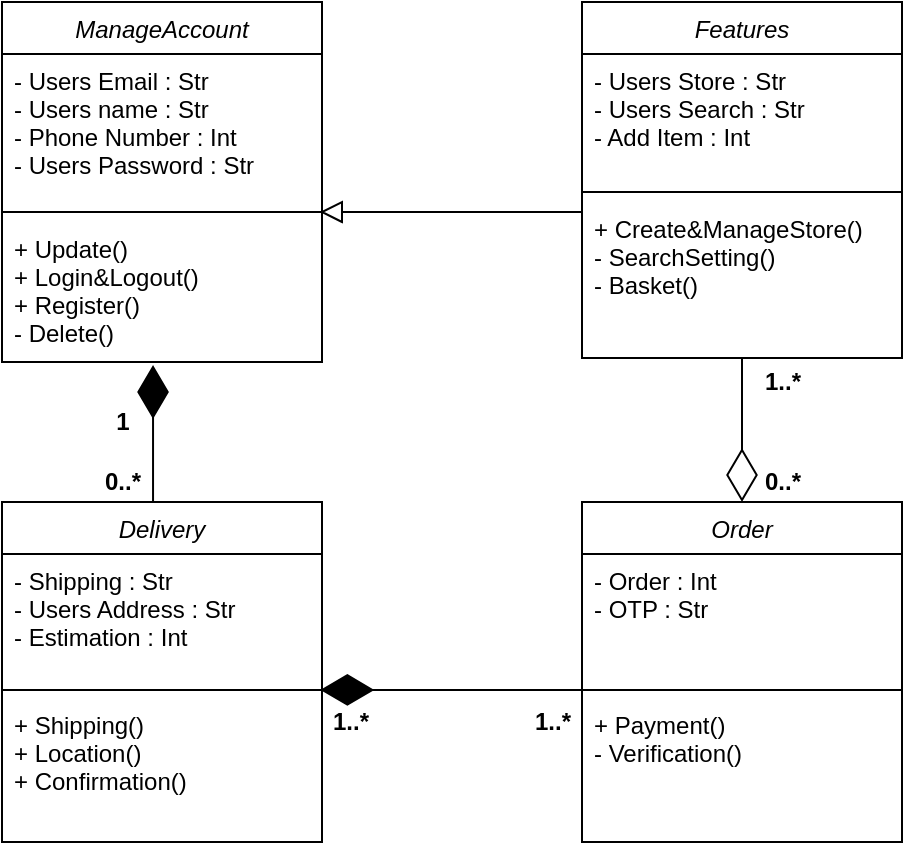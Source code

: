 <mxfile version="15.9.6" type="github">
  <diagram id="C5RBs43oDa-KdzZeNtuy" name="Page-1">
    <mxGraphModel dx="1128" dy="554" grid="1" gridSize="10" guides="1" tooltips="1" connect="1" arrows="1" fold="1" page="1" pageScale="1" pageWidth="827" pageHeight="1169" math="0" shadow="0">
      <root>
        <mxCell id="WIyWlLk6GJQsqaUBKTNV-0" />
        <mxCell id="WIyWlLk6GJQsqaUBKTNV-1" parent="WIyWlLk6GJQsqaUBKTNV-0" />
        <mxCell id="zkfFHV4jXpPFQw0GAbJ--0" value="ManageAccount" style="swimlane;fontStyle=2;align=center;verticalAlign=top;childLayout=stackLayout;horizontal=1;startSize=26;horizontalStack=0;resizeParent=1;resizeLast=0;collapsible=1;marginBottom=0;rounded=0;shadow=0;strokeWidth=1;" parent="WIyWlLk6GJQsqaUBKTNV-1" vertex="1">
          <mxGeometry x="220" y="120" width="160" height="180" as="geometry">
            <mxRectangle x="230" y="140" width="160" height="26" as="alternateBounds" />
          </mxGeometry>
        </mxCell>
        <mxCell id="zkfFHV4jXpPFQw0GAbJ--1" value="- Users Email : Str&#xa;- Users name : Str&#xa;- Phone Number : Int&#xa;- Users Password : Str&#xa;" style="text;align=left;verticalAlign=top;spacingLeft=4;spacingRight=4;overflow=hidden;rotatable=0;points=[[0,0.5],[1,0.5]];portConstraint=eastwest;" parent="zkfFHV4jXpPFQw0GAbJ--0" vertex="1">
          <mxGeometry y="26" width="160" height="74" as="geometry" />
        </mxCell>
        <mxCell id="zkfFHV4jXpPFQw0GAbJ--4" value="" style="line;html=1;strokeWidth=1;align=left;verticalAlign=middle;spacingTop=-1;spacingLeft=3;spacingRight=3;rotatable=0;labelPosition=right;points=[];portConstraint=eastwest;" parent="zkfFHV4jXpPFQw0GAbJ--0" vertex="1">
          <mxGeometry y="100" width="160" height="10" as="geometry" />
        </mxCell>
        <mxCell id="zkfFHV4jXpPFQw0GAbJ--5" value="+ Update()&#xa;+ Login&amp;Logout()&#xa;+ Register()&#xa;- Delete() " style="text;align=left;verticalAlign=top;spacingLeft=4;spacingRight=4;overflow=hidden;rotatable=0;points=[[0,0.5],[1,0.5]];portConstraint=eastwest;" parent="zkfFHV4jXpPFQw0GAbJ--0" vertex="1">
          <mxGeometry y="110" width="160" height="70" as="geometry" />
        </mxCell>
        <mxCell id="Okedjhi1JaCFOvDDsmDa-0" value="Features" style="swimlane;fontStyle=2;align=center;verticalAlign=top;childLayout=stackLayout;horizontal=1;startSize=26;horizontalStack=0;resizeParent=1;resizeLast=0;collapsible=1;marginBottom=0;rounded=0;shadow=0;strokeWidth=1;" parent="WIyWlLk6GJQsqaUBKTNV-1" vertex="1">
          <mxGeometry x="510" y="120" width="160" height="178" as="geometry">
            <mxRectangle x="230" y="140" width="160" height="26" as="alternateBounds" />
          </mxGeometry>
        </mxCell>
        <mxCell id="Okedjhi1JaCFOvDDsmDa-1" value="- Users Store : Str&#xa;- Users Search : Str&#xa;- Add Item : Int&#xa;" style="text;align=left;verticalAlign=top;spacingLeft=4;spacingRight=4;overflow=hidden;rotatable=0;points=[[0,0.5],[1,0.5]];portConstraint=eastwest;" parent="Okedjhi1JaCFOvDDsmDa-0" vertex="1">
          <mxGeometry y="26" width="160" height="64" as="geometry" />
        </mxCell>
        <mxCell id="Okedjhi1JaCFOvDDsmDa-4" value="" style="line;html=1;strokeWidth=1;align=left;verticalAlign=middle;spacingTop=-1;spacingLeft=3;spacingRight=3;rotatable=0;labelPosition=right;points=[];portConstraint=eastwest;" parent="Okedjhi1JaCFOvDDsmDa-0" vertex="1">
          <mxGeometry y="90" width="160" height="10" as="geometry" />
        </mxCell>
        <mxCell id="Okedjhi1JaCFOvDDsmDa-5" value="+ Create&amp;ManageStore()&#xa;- SearchSetting()&#xa;- Basket()" style="text;align=left;verticalAlign=top;spacingLeft=4;spacingRight=4;overflow=hidden;rotatable=0;points=[[0,0.5],[1,0.5]];portConstraint=eastwest;" parent="Okedjhi1JaCFOvDDsmDa-0" vertex="1">
          <mxGeometry y="100" width="160" height="58" as="geometry" />
        </mxCell>
        <mxCell id="Okedjhi1JaCFOvDDsmDa-6" value="" style="resizable=0;align=left;verticalAlign=bottom;labelBackgroundColor=none;fontSize=12;direction=south;fontStyle=1" parent="WIyWlLk6GJQsqaUBKTNV-1" connectable="0" vertex="1">
          <mxGeometry x="460.0" y="380" as="geometry">
            <mxPoint x="149" y="-11" as="offset" />
          </mxGeometry>
        </mxCell>
        <mxCell id="Okedjhi1JaCFOvDDsmDa-7" value="Order" style="swimlane;fontStyle=2;align=center;verticalAlign=top;childLayout=stackLayout;horizontal=1;startSize=26;horizontalStack=0;resizeParent=1;resizeLast=0;collapsible=1;marginBottom=0;rounded=0;shadow=0;strokeWidth=1;" parent="WIyWlLk6GJQsqaUBKTNV-1" vertex="1">
          <mxGeometry x="510" y="370" width="160" height="170" as="geometry">
            <mxRectangle x="510" y="370" width="160" height="26" as="alternateBounds" />
          </mxGeometry>
        </mxCell>
        <mxCell id="Okedjhi1JaCFOvDDsmDa-8" value="- Order : Int&#xa;- OTP : Str" style="text;align=left;verticalAlign=top;spacingLeft=4;spacingRight=4;overflow=hidden;rotatable=0;points=[[0,0.5],[1,0.5]];portConstraint=eastwest;" parent="Okedjhi1JaCFOvDDsmDa-7" vertex="1">
          <mxGeometry y="26" width="160" height="64" as="geometry" />
        </mxCell>
        <mxCell id="Okedjhi1JaCFOvDDsmDa-9" value="" style="line;html=1;strokeWidth=1;align=left;verticalAlign=middle;spacingTop=-1;spacingLeft=3;spacingRight=3;rotatable=0;labelPosition=right;points=[];portConstraint=eastwest;" parent="Okedjhi1JaCFOvDDsmDa-7" vertex="1">
          <mxGeometry y="90" width="160" height="8" as="geometry" />
        </mxCell>
        <mxCell id="Okedjhi1JaCFOvDDsmDa-10" value="+ Payment()&#xa;- Verification()" style="text;align=left;verticalAlign=top;spacingLeft=4;spacingRight=4;overflow=hidden;rotatable=0;points=[[0,0.5],[1,0.5]];portConstraint=eastwest;" parent="Okedjhi1JaCFOvDDsmDa-7" vertex="1">
          <mxGeometry y="98" width="160" height="58" as="geometry" />
        </mxCell>
        <mxCell id="Okedjhi1JaCFOvDDsmDa-13" value="Delivery" style="swimlane;fontStyle=2;align=center;verticalAlign=top;childLayout=stackLayout;horizontal=1;startSize=26;horizontalStack=0;resizeParent=1;resizeLast=0;collapsible=1;marginBottom=0;rounded=0;shadow=0;strokeWidth=1;" parent="WIyWlLk6GJQsqaUBKTNV-1" vertex="1">
          <mxGeometry x="220" y="370" width="160" height="170" as="geometry">
            <mxRectangle x="230" y="140" width="160" height="26" as="alternateBounds" />
          </mxGeometry>
        </mxCell>
        <mxCell id="Okedjhi1JaCFOvDDsmDa-14" value="- Shipping : Str&#xa;- Users Address : Str&#xa;- Estimation : Int" style="text;align=left;verticalAlign=top;spacingLeft=4;spacingRight=4;overflow=hidden;rotatable=0;points=[[0,0.5],[1,0.5]];portConstraint=eastwest;" parent="Okedjhi1JaCFOvDDsmDa-13" vertex="1">
          <mxGeometry y="26" width="160" height="64" as="geometry" />
        </mxCell>
        <mxCell id="Okedjhi1JaCFOvDDsmDa-15" value="" style="line;html=1;strokeWidth=1;align=left;verticalAlign=middle;spacingTop=-1;spacingLeft=3;spacingRight=3;rotatable=0;labelPosition=right;points=[];portConstraint=eastwest;" parent="Okedjhi1JaCFOvDDsmDa-13" vertex="1">
          <mxGeometry y="90" width="160" height="8" as="geometry" />
        </mxCell>
        <mxCell id="Okedjhi1JaCFOvDDsmDa-16" value="+ Shipping()&#xa;+ Location()&#xa;+ Confirmation()" style="text;align=left;verticalAlign=top;spacingLeft=4;spacingRight=4;overflow=hidden;rotatable=0;points=[[0,0.5],[1,0.5]];portConstraint=eastwest;" parent="Okedjhi1JaCFOvDDsmDa-13" vertex="1">
          <mxGeometry y="98" width="160" height="58" as="geometry" />
        </mxCell>
        <mxCell id="Okedjhi1JaCFOvDDsmDa-26" value="" style="group;rotation=-180;" parent="WIyWlLk6GJQsqaUBKTNV-1" vertex="1" connectable="0">
          <mxGeometry x="430" y="220" width="80" height="10" as="geometry" />
        </mxCell>
        <mxCell id="Okedjhi1JaCFOvDDsmDa-23" value="" style="endArrow=none;html=1;rounded=0;startArrow=none;" parent="Okedjhi1JaCFOvDDsmDa-26" edge="1">
          <mxGeometry width="50" height="50" relative="1" as="geometry">
            <mxPoint x="-50" y="5" as="sourcePoint" />
            <mxPoint x="-50" y="5" as="targetPoint" />
          </mxGeometry>
        </mxCell>
        <mxCell id="Okedjhi1JaCFOvDDsmDa-36" value="" style="endArrow=diamondThin;endFill=1;endSize=24;html=1;rounded=0;entryX=0.472;entryY=1.021;entryDx=0;entryDy=0;entryPerimeter=0;exitX=0.472;exitY=0;exitDx=0;exitDy=0;exitPerimeter=0;" parent="WIyWlLk6GJQsqaUBKTNV-1" source="Okedjhi1JaCFOvDDsmDa-13" target="zkfFHV4jXpPFQw0GAbJ--5" edge="1">
          <mxGeometry width="160" relative="1" as="geometry">
            <mxPoint x="340" y="349.49" as="sourcePoint" />
            <mxPoint x="500" y="349.49" as="targetPoint" />
          </mxGeometry>
        </mxCell>
        <mxCell id="Okedjhi1JaCFOvDDsmDa-44" value="" style="endArrow=none;html=1;rounded=0;" parent="WIyWlLk6GJQsqaUBKTNV-1" edge="1">
          <mxGeometry width="50" height="50" relative="1" as="geometry">
            <mxPoint x="380" y="225" as="sourcePoint" />
            <mxPoint x="510" y="225" as="targetPoint" />
          </mxGeometry>
        </mxCell>
        <mxCell id="Okedjhi1JaCFOvDDsmDa-45" value="" style="endArrow=diamondThin;endFill=1;endSize=24;html=1;rounded=0;entryX=0.995;entryY=0.498;entryDx=0;entryDy=0;entryPerimeter=0;exitX=0.058;exitY=0.502;exitDx=0;exitDy=0;exitPerimeter=0;" parent="WIyWlLk6GJQsqaUBKTNV-1" source="Okedjhi1JaCFOvDDsmDa-9" target="Okedjhi1JaCFOvDDsmDa-15" edge="1">
          <mxGeometry width="160" relative="1" as="geometry">
            <mxPoint x="440" y="370" as="sourcePoint" />
            <mxPoint x="530" y="463.75" as="targetPoint" />
          </mxGeometry>
        </mxCell>
        <mxCell id="Okedjhi1JaCFOvDDsmDa-48" value="&lt;b&gt;1&lt;/b&gt;" style="text;html=1;align=center;verticalAlign=middle;resizable=0;points=[];autosize=1;strokeColor=none;fillColor=none;" parent="WIyWlLk6GJQsqaUBKTNV-1" vertex="1">
          <mxGeometry x="270" y="320" width="20" height="20" as="geometry" />
        </mxCell>
        <mxCell id="Okedjhi1JaCFOvDDsmDa-52" value="&lt;b&gt;0..*&lt;/b&gt;" style="text;html=1;align=center;verticalAlign=middle;resizable=0;points=[];autosize=1;strokeColor=none;fillColor=none;" parent="WIyWlLk6GJQsqaUBKTNV-1" vertex="1">
          <mxGeometry x="265" y="350" width="30" height="20" as="geometry" />
        </mxCell>
        <mxCell id="Okedjhi1JaCFOvDDsmDa-53" value="" style="triangle;whiteSpace=wrap;html=1;rotation=-180;" parent="WIyWlLk6GJQsqaUBKTNV-1" vertex="1">
          <mxGeometry x="380" y="220" width="10" height="10" as="geometry" />
        </mxCell>
        <mxCell id="Okedjhi1JaCFOvDDsmDa-62" value="&lt;b&gt;0..*&lt;/b&gt;" style="text;html=1;align=center;verticalAlign=middle;resizable=0;points=[];autosize=1;strokeColor=none;fillColor=none;" parent="WIyWlLk6GJQsqaUBKTNV-1" vertex="1">
          <mxGeometry x="595" y="350" width="30" height="20" as="geometry" />
        </mxCell>
        <mxCell id="Okedjhi1JaCFOvDDsmDa-64" value="&lt;b&gt;1..*&lt;/b&gt;" style="text;html=1;align=center;verticalAlign=middle;resizable=0;points=[];autosize=1;strokeColor=none;fillColor=none;" parent="WIyWlLk6GJQsqaUBKTNV-1" vertex="1">
          <mxGeometry x="595" y="300" width="30" height="20" as="geometry" />
        </mxCell>
        <mxCell id="Okedjhi1JaCFOvDDsmDa-69" value="" style="endArrow=diamondThin;endFill=0;endSize=24;html=1;rounded=0;entryX=0.5;entryY=0;entryDx=0;entryDy=0;exitX=0.5;exitY=1;exitDx=0;exitDy=0;" parent="WIyWlLk6GJQsqaUBKTNV-1" source="Okedjhi1JaCFOvDDsmDa-0" target="Okedjhi1JaCFOvDDsmDa-7" edge="1">
          <mxGeometry width="160" relative="1" as="geometry">
            <mxPoint x="590" y="300" as="sourcePoint" />
            <mxPoint x="590" y="300" as="targetPoint" />
          </mxGeometry>
        </mxCell>
        <mxCell id="Okedjhi1JaCFOvDDsmDa-71" value="&lt;b&gt;1..*&lt;/b&gt;" style="text;html=1;align=center;verticalAlign=middle;resizable=0;points=[];autosize=1;strokeColor=none;fillColor=none;" parent="WIyWlLk6GJQsqaUBKTNV-1" vertex="1">
          <mxGeometry x="379" y="470" width="30" height="20" as="geometry" />
        </mxCell>
        <mxCell id="Okedjhi1JaCFOvDDsmDa-72" value="&lt;b&gt;1..*&lt;/b&gt;" style="text;html=1;align=center;verticalAlign=middle;resizable=0;points=[];autosize=1;strokeColor=none;fillColor=none;" parent="WIyWlLk6GJQsqaUBKTNV-1" vertex="1">
          <mxGeometry x="480" y="470" width="30" height="20" as="geometry" />
        </mxCell>
      </root>
    </mxGraphModel>
  </diagram>
</mxfile>
